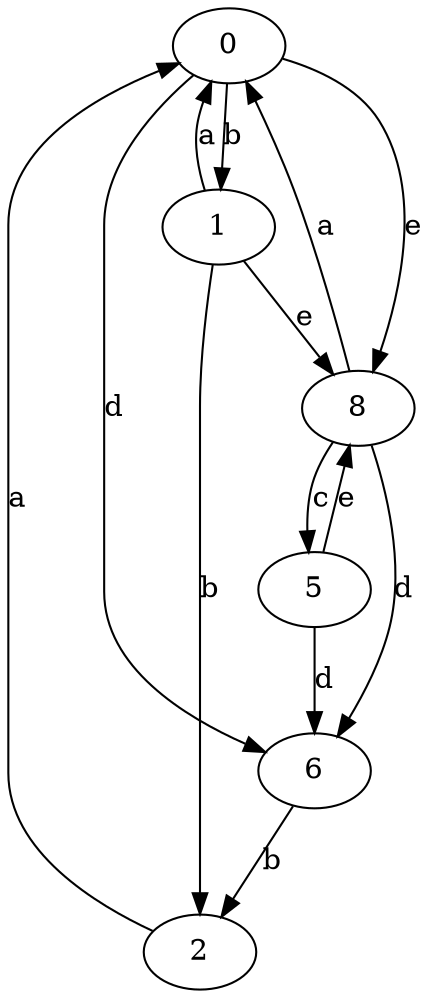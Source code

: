 strict digraph  {
0;
1;
2;
5;
6;
8;
0 -> 1  [label=b];
0 -> 6  [label=d];
0 -> 8  [label=e];
1 -> 0  [label=a];
1 -> 2  [label=b];
1 -> 8  [label=e];
2 -> 0  [label=a];
5 -> 6  [label=d];
5 -> 8  [label=e];
6 -> 2  [label=b];
8 -> 0  [label=a];
8 -> 5  [label=c];
8 -> 6  [label=d];
}
